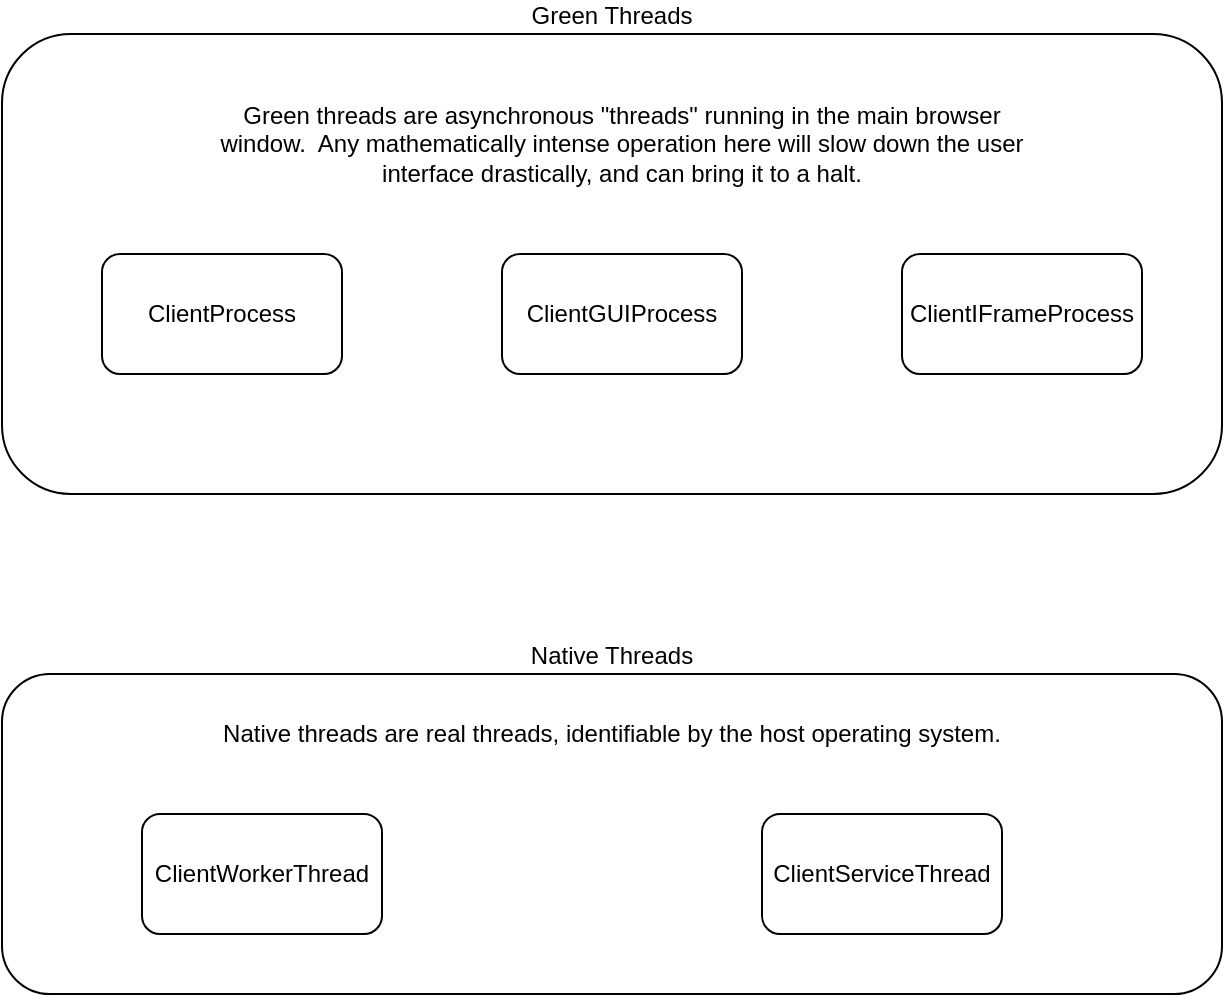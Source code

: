 <mxfile version="10.6.9" type="device"><diagram id="rEM_K36w0MLZ3UB9Hkfy" name="Page-1"><mxGraphModel dx="1394" dy="810" grid="1" gridSize="10" guides="1" tooltips="1" connect="1" arrows="1" fold="1" page="1" pageScale="1" pageWidth="850" pageHeight="1100" math="0" shadow="0"><root><mxCell id="0"/><mxCell id="1" parent="0"/><mxCell id="JI3KqNlxNKh5-l0Anu7x-4" value="Green Threads" style="rounded=1;whiteSpace=wrap;html=1;labelPosition=center;verticalLabelPosition=top;align=center;verticalAlign=bottom;" vertex="1" parent="1"><mxGeometry x="95" y="210" width="610" height="230" as="geometry"/></mxCell><mxCell id="JI3KqNlxNKh5-l0Anu7x-6" value="ClientProcess" style="rounded=1;whiteSpace=wrap;html=1;" vertex="1" parent="1"><mxGeometry x="145" y="320" width="120" height="60" as="geometry"/></mxCell><mxCell id="JI3KqNlxNKh5-l0Anu7x-7" value="ClientGUIProcess" style="rounded=1;whiteSpace=wrap;html=1;" vertex="1" parent="1"><mxGeometry x="345" y="320" width="120" height="60" as="geometry"/></mxCell><mxCell id="JI3KqNlxNKh5-l0Anu7x-11" value="ClientIFrameProcess" style="rounded=1;whiteSpace=wrap;html=1;" vertex="1" parent="1"><mxGeometry x="545" y="320" width="120" height="60" as="geometry"/></mxCell><mxCell id="JI3KqNlxNKh5-l0Anu7x-12" value="Native Threads" style="rounded=1;whiteSpace=wrap;html=1;labelPosition=center;verticalLabelPosition=top;align=center;verticalAlign=bottom;" vertex="1" parent="1"><mxGeometry x="95" y="530" width="610" height="160" as="geometry"/></mxCell><mxCell id="JI3KqNlxNKh5-l0Anu7x-13" value="ClientWorkerThread" style="rounded=1;whiteSpace=wrap;html=1;" vertex="1" parent="1"><mxGeometry x="165" y="600" width="120" height="60" as="geometry"/></mxCell><mxCell id="JI3KqNlxNKh5-l0Anu7x-14" value="ClientServiceThread" style="rounded=1;whiteSpace=wrap;html=1;" vertex="1" parent="1"><mxGeometry x="475" y="600" width="120" height="60" as="geometry"/></mxCell><mxCell id="JI3KqNlxNKh5-l0Anu7x-15" value="Native threads are real threads, identifiable by the host operating system." style="text;html=1;strokeColor=none;fillColor=none;align=center;verticalAlign=middle;whiteSpace=wrap;rounded=0;" vertex="1" parent="1"><mxGeometry x="195" y="550" width="410" height="20" as="geometry"/></mxCell><mxCell id="JI3KqNlxNKh5-l0Anu7x-16" value="Green threads are asynchronous &quot;threads&quot; running in the main browser window.&amp;nbsp; Any mathematically intense operation here will slow down the user interface drastically, and can bring it to a halt.&lt;br&gt;" style="text;html=1;strokeColor=none;fillColor=none;align=center;verticalAlign=middle;whiteSpace=wrap;rounded=0;" vertex="1" parent="1"><mxGeometry x="200" y="240" width="410" height="50" as="geometry"/></mxCell></root></mxGraphModel></diagram></mxfile>